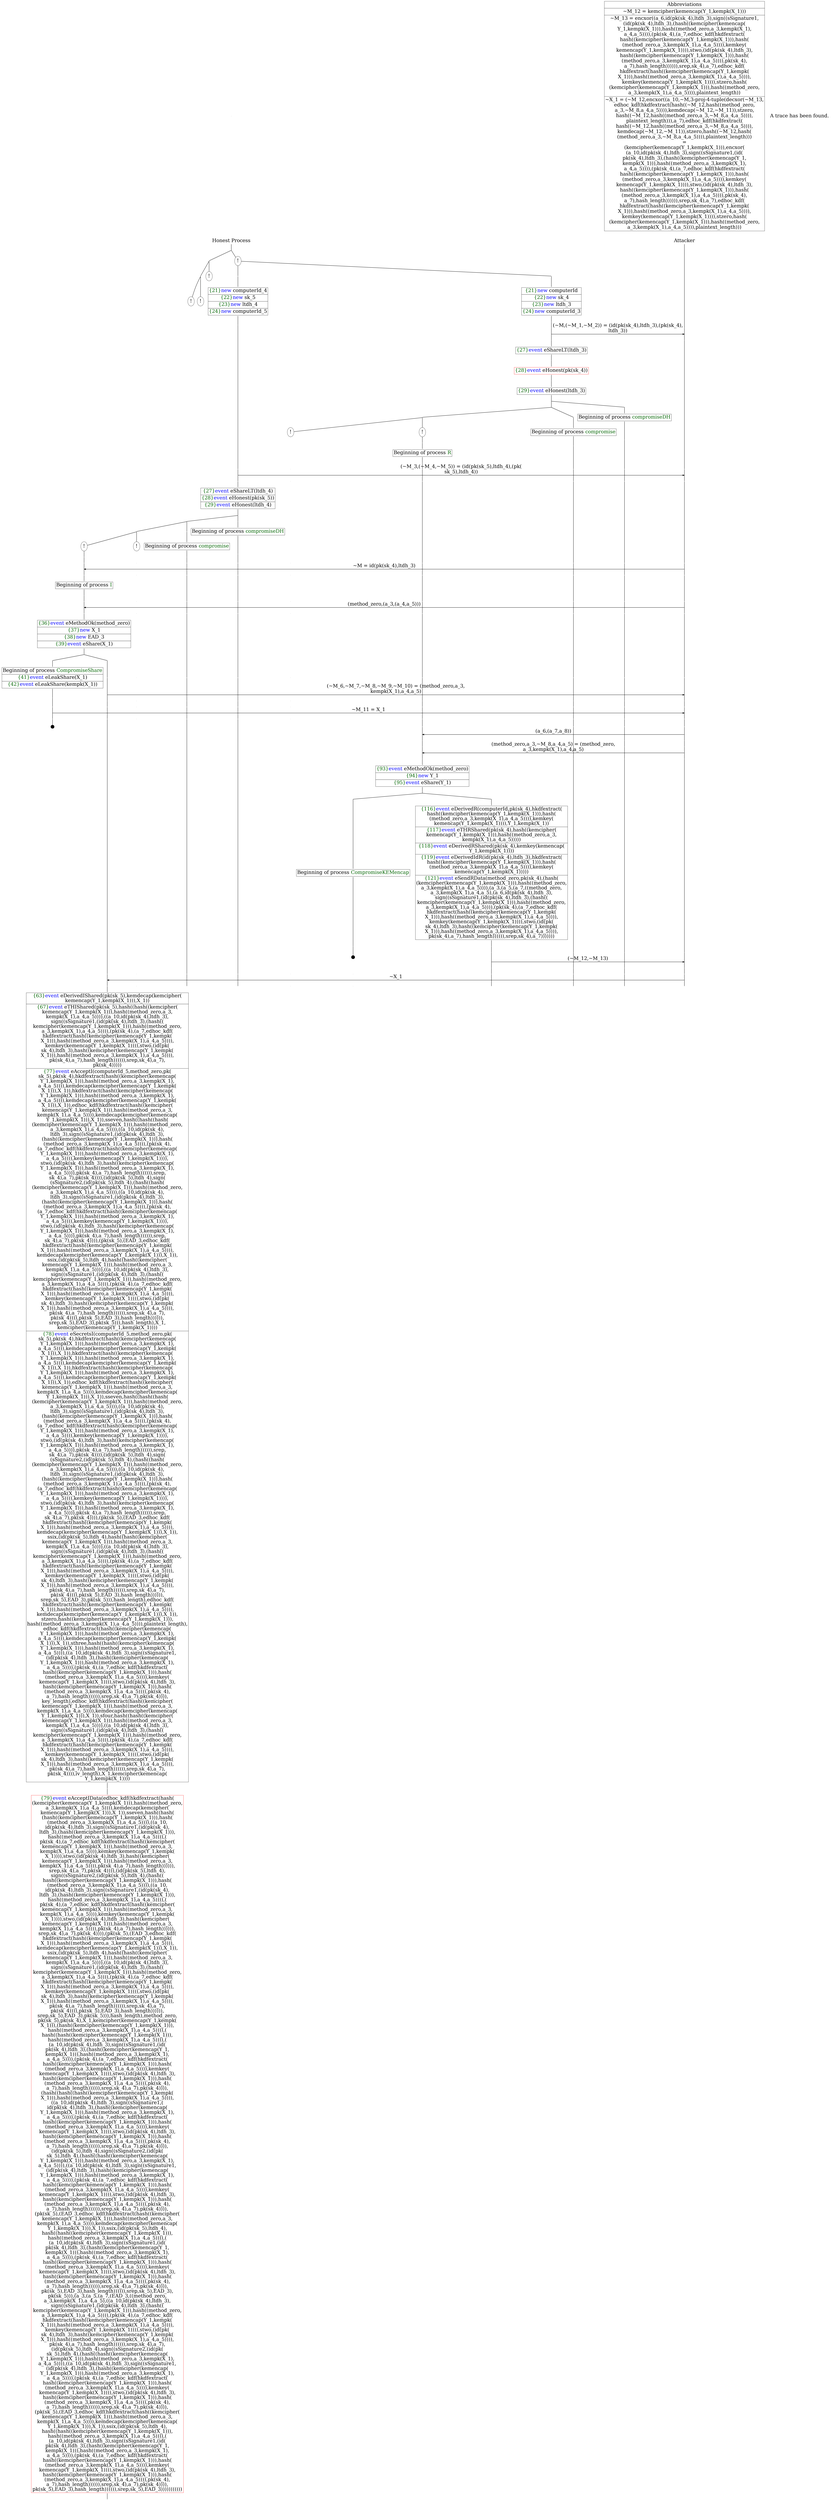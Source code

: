 digraph {
graph [ordering = out]
edge [arrowhead = none, penwidth = 1.6, fontsize = 30]
node [shape = point, width = 0, height = 0, fontsize = 30]
Trace<br/>
[label = <A trace has been found.<br/>
>, shape = plaintext]
P0__0 [label = "Honest Process", shape = plaintext]
P__0 [label = "Attacker", shape = plaintext]
Trace -> P0__0 [label = "", style = invisible, weight = 100]{rank = same; P0__0 P__0}
P0__0 -> P0__1 [label = <>, weight = 100]
/*RPar */
P0__1 -> P0_1__1 [label = <>]
P0__1 -> P0_0__1 [label = <>]
P0__1 [label = "", fixedsize = false, width = 0, height = 0, shape = none]
{rank = same; P0_0__1 P0_1__1}
P0_0__1 [label = "!", shape = ellipse]
{rank = same; P0_0_1__1 P0_0_0__1}
P0_0_1__1 [label = "", fixedsize = false, width = 0, height = 0, shape = none]
P0_0__1 -> P0_0_1__1 [label = <>]
P0_0_0__1 [label = "", fixedsize = false, width = 0, height = 0, shape = none]
P0_0__1 -> P0_0_0__1 [label = <>]
P0_0_0__1 -> P0_0_0__2 [label = <>, weight = 100]
P0_0_0__2 [shape = plaintext, label = <<TABLE BORDER="0" CELLBORDER="1" CELLSPACING="0" CELLPADDING="4"> <TR><TD><FONT COLOR="darkgreen">{21}</FONT><FONT COLOR="blue">new </FONT>computerId</TD></TR><TR><TD><FONT COLOR="darkgreen">{22}</FONT><FONT COLOR="blue">new </FONT>sk_4</TD></TR><TR><TD><FONT COLOR="darkgreen">{23}</FONT><FONT COLOR="blue">new </FONT>ltdh_3</TD></TR><TR><TD><FONT COLOR="darkgreen">{24}</FONT><FONT COLOR="blue">new </FONT>computerId_3</TD></TR></TABLE>>]
P0_0_0__2 -> P0_0_0__3 [label = <>, weight = 100]
P0_0_0__3 -> P0_0_0__4 [label = <>, weight = 100]
P__0 -> P__1 [label = <>, weight = 100]
{rank = same; P__1 P0_0_0__4}
P0_0_0__4 -> P0_0_0__5 [label = <>, weight = 100]
P__1 -> P__2 [label = <>, weight = 100]
{rank = same; P__2 P0_0_0__5}
P0_0_0__5 -> P__2 [label = <(~M,(~M_1,~M_2)) = (id(pk(sk_4),ltdh_3),(pk(sk_4),<br/>
ltdh_3))>, arrowhead = normal]
P0_0_0__5 -> P0_0_0__6 [label = <>, weight = 100]
P__2 -> P__3 [label = <>, weight = 100]
{rank = same; P__3 P0_0_0__6}
P0_0_0__6 -> P0_0_0__7 [label = <>, weight = 100]
P0_0_0__7 [shape = plaintext, label = <<TABLE BORDER="0" CELLBORDER="1" CELLSPACING="0" CELLPADDING="4"> <TR><TD><FONT COLOR="darkgreen">{27}</FONT><FONT COLOR="blue">event</FONT> eShareLT(ltdh_3)</TD></TR></TABLE>>]
P0_0_0__7 -> P0_0_0__8 [label = <>, weight = 100]
P0_0_0__8 -> P0_0_0__9 [label = <>, weight = 100]
P0_0_0__9 [color = red, shape = plaintext, label = <<TABLE BORDER="0" CELLBORDER="1" CELLSPACING="0" CELLPADDING="4"> <TR><TD><FONT COLOR="darkgreen">{28}</FONT><FONT COLOR="blue">event</FONT> eHonest(pk(sk_4))</TD></TR></TABLE>>]
P0_0_0__9 -> P0_0_0__10 [label = <>, weight = 100]
P0_0_0__10 -> P0_0_0__11 [label = <>, weight = 100]
P0_0_0__11 [shape = plaintext, label = <<TABLE BORDER="0" CELLBORDER="1" CELLSPACING="0" CELLPADDING="4"> <TR><TD><FONT COLOR="darkgreen">{29}</FONT><FONT COLOR="blue">event</FONT> eHonest(ltdh_3)</TD></TR></TABLE>>]
P0_0_0__11 -> P0_0_0__12 [label = <>, weight = 100]
/*RPar */
P0_0_0__12 -> P0_0_0_1__12 [label = <>]
P0_0_0__12 -> P0_0_0_0__12 [label = <>]
P0_0_0__12 [label = "", fixedsize = false, width = 0, height = 0, shape = none]
{rank = same; P0_0_0_0__12 P0_0_0_1__12}
P0_0_0_0__12 -> P0_0_0_0__13 [label = <>, weight = 100]
P0_0_0_0__13 [shape = plaintext, label = <<TABLE BORDER="0" CELLBORDER="1" CELLSPACING="0" CELLPADDING="4"> <TR><TD>Beginning of process <FONT COLOR="darkgreen">compromiseDH</FONT></TD></TR></TABLE>>]
P0_0_0_0__13 -> P0_0_0_0__14 [label = <>, weight = 100]
/*RPar */
P0_0_0_1__12 -> P0_0_0_1_1__12 [label = <>]
P0_0_0_1__12 -> P0_0_0_1_0__12 [label = <>]
P0_0_0_1__12 [label = "", fixedsize = false, width = 0, height = 0, shape = none]
{rank = same; P0_0_0_1_0__12 P0_0_0_1_1__12}
P0_0_0_1_0__12 -> P0_0_0_1_0__13 [label = <>, weight = 100]
P0_0_0_1_0__13 [shape = plaintext, label = <<TABLE BORDER="0" CELLBORDER="1" CELLSPACING="0" CELLPADDING="4"> <TR><TD>Beginning of process <FONT COLOR="darkgreen">compromise</FONT></TD></TR></TABLE>>]
P0_0_0_1_0__13 -> P0_0_0_1_0__14 [label = <>, weight = 100]
/*RPar */
P0_0_0_1_1__12 -> P0_0_0_1_1_1__12 [label = <>]
P0_0_0_1_1__12 -> P0_0_0_1_1_0__12 [label = <>]
P0_0_0_1_1__12 [label = "", fixedsize = false, width = 0, height = 0, shape = none]
{rank = same; P0_0_0_1_1_0__12 P0_0_0_1_1_1__12}
P0_0_0_1_1_0__12 [label = "!", shape = ellipse]
P0_0_0_1_1_0_0__12 [label = "", fixedsize = false, width = 0, height = 0, shape = none]
P0_0_0_1_1_0__12 -> P0_0_0_1_1_0_0__12 [label = <>, weight = 100]
P0_0_0_1_1_0_0__12 -> P0_0_0_1_1_0_0__13 [label = <>, weight = 100]
P0_0_0_1_1_0_0__13 [shape = plaintext, label = <<TABLE BORDER="0" CELLBORDER="1" CELLSPACING="0" CELLPADDING="4"> <TR><TD>Beginning of process <FONT COLOR="darkgreen">R</FONT></TD></TR></TABLE>>]
P0_0_0_1_1_0_0__13 -> P0_0_0_1_1_0_0__14 [label = <>, weight = 100]
P0_0_0_1_1_1__12 [label = "!", shape = ellipse]
P0_0_1__1 -> P0_0_1__2 [label = <>, weight = 100]
P0_0_1__2 [shape = plaintext, label = <<TABLE BORDER="0" CELLBORDER="1" CELLSPACING="0" CELLPADDING="4"> <TR><TD><FONT COLOR="darkgreen">{21}</FONT><FONT COLOR="blue">new </FONT>computerId_4</TD></TR><TR><TD><FONT COLOR="darkgreen">{22}</FONT><FONT COLOR="blue">new </FONT>sk_5</TD></TR><TR><TD><FONT COLOR="darkgreen">{23}</FONT><FONT COLOR="blue">new </FONT>ltdh_4</TD></TR><TR><TD><FONT COLOR="darkgreen">{24}</FONT><FONT COLOR="blue">new </FONT>computerId_5</TD></TR></TABLE>>]
P0_0_1__2 -> P0_0_1__3 [label = <>, weight = 100]
P0_0_1__3 -> P0_0_1__4 [label = <>, weight = 100]
P0_0_0_1_1_1__13 [label = "", style = invisible]
P0_0_0_1_1_1__12 -> P0_0_0_1_1_1__13 [label = <>, weight = 100, style = invisible]
P0_0_0_1_1_0_0__14 -> P0_0_0_1_1_0_0__15 [label = <>, weight = 100]
P0_0_0_1_0__14 -> P0_0_0_1_0__15 [label = <>, weight = 100]
P0_0_0_0__14 -> P0_0_0_0__15 [label = <>, weight = 100]
P__3 -> P__4 [label = <>, weight = 100]
{rank = same; P__4 P0_0_0_0__15 P0_0_0_1_0__15 P0_0_0_1_1_0_0__15 P0_0_0_1_1_1__13 P0_0_1__4}
P0_0_1__4 -> P0_0_1__5 [label = <>, weight = 100]
P__4 -> P__5 [label = <>, weight = 100]
{rank = same; P__5 P0_0_1__5}
P0_0_1__5 -> P__5 [label = <(~M_3,(~M_4,~M_5)) = (id(pk(sk_5),ltdh_4),(pk(<br/>
sk_5),ltdh_4))>, arrowhead = normal]
P0_0_1__5 -> P0_0_1__6 [label = <>, weight = 100]
P0_0_0_1_1_1__14 [label = "", style = invisible]
P0_0_0_1_1_1__13 -> P0_0_0_1_1_1__14 [label = <>, weight = 100, style = invisible]
P0_0_0_1_1_0_0__15 -> P0_0_0_1_1_0_0__16 [label = <>, weight = 100]
P0_0_0_1_0__15 -> P0_0_0_1_0__16 [label = <>, weight = 100]
P0_0_0_0__15 -> P0_0_0_0__16 [label = <>, weight = 100]
P__5 -> P__6 [label = <>, weight = 100]
{rank = same; P__6 P0_0_0_0__16 P0_0_0_1_0__16 P0_0_0_1_1_0_0__16 P0_0_0_1_1_1__14 P0_0_1__6}
P0_0_1__6 -> P0_0_1__7 [label = <>, weight = 100]
P0_0_1__7 [shape = plaintext, label = <<TABLE BORDER="0" CELLBORDER="1" CELLSPACING="0" CELLPADDING="4"> <TR><TD><FONT COLOR="darkgreen">{27}</FONT><FONT COLOR="blue">event</FONT> eShareLT(ltdh_4)</TD></TR><TR><TD><FONT COLOR="darkgreen">{28}</FONT><FONT COLOR="blue">event</FONT> eHonest(pk(sk_5))</TD></TR><TR><TD><FONT COLOR="darkgreen">{29}</FONT><FONT COLOR="blue">event</FONT> eHonest(ltdh_4)</TD></TR></TABLE>>]
P0_0_1__7 -> P0_0_1__8 [label = <>, weight = 100]
/*RPar */
P0_0_1__8 -> P0_0_1_1__8 [label = <>]
P0_0_1__8 -> P0_0_1_0__8 [label = <>]
P0_0_1__8 [label = "", fixedsize = false, width = 0, height = 0, shape = none]
{rank = same; P0_0_1_0__8 P0_0_1_1__8}
P0_0_1_0__8 -> P0_0_1_0__9 [label = <>, weight = 100]
P0_0_1_0__9 [shape = plaintext, label = <<TABLE BORDER="0" CELLBORDER="1" CELLSPACING="0" CELLPADDING="4"> <TR><TD>Beginning of process <FONT COLOR="darkgreen">compromiseDH</FONT></TD></TR></TABLE>>]
P0_0_1_0__9 -> P0_0_1_0__10 [label = <>, weight = 100]
/*RPar */
P0_0_1_1__8 -> P0_0_1_1_1__8 [label = <>]
P0_0_1_1__8 -> P0_0_1_1_0__8 [label = <>]
P0_0_1_1__8 [label = "", fixedsize = false, width = 0, height = 0, shape = none]
{rank = same; P0_0_1_1_0__8 P0_0_1_1_1__8}
P0_0_1_1_0__8 -> P0_0_1_1_0__9 [label = <>, weight = 100]
P0_0_1_1_0__9 [shape = plaintext, label = <<TABLE BORDER="0" CELLBORDER="1" CELLSPACING="0" CELLPADDING="4"> <TR><TD>Beginning of process <FONT COLOR="darkgreen">compromise</FONT></TD></TR></TABLE>>]
P0_0_1_1_0__9 -> P0_0_1_1_0__10 [label = <>, weight = 100]
/*RPar */
P0_0_1_1_1__8 -> P0_0_1_1_1_1__8 [label = <>]
P0_0_1_1_1__8 -> P0_0_1_1_1_0__8 [label = <>]
P0_0_1_1_1__8 [label = "", fixedsize = false, width = 0, height = 0, shape = none]
{rank = same; P0_0_1_1_1_0__8 P0_0_1_1_1_1__8}
P0_0_1_1_1_0__8 [label = "!", shape = ellipse]
P0_0_1_1_1_1__8 [label = "!", shape = ellipse]
P0_0_1_1_1_1_0__8 [label = "", fixedsize = false, width = 0, height = 0, shape = none]
P0_0_1_1_1_1__8 -> P0_0_1_1_1_1_0__8 [label = <>, weight = 100]
/*RPar */
P0_1__1 -> P0_1_1__1 [label = <>]
P0_1__1 -> P0_1_0__1 [label = <>]
P0_1__1 [label = "", fixedsize = false, width = 0, height = 0, shape = none]
{rank = same; P0_1_0__1 P0_1_1__1}
P0_1_0__1 [label = "!", shape = ellipse]
/*RPar */
P0_1_1__1 -> P0_1_1_1__1 [label = <>]
P0_1_1__1 -> P0_1_1_0__1 [label = <>]
P0_1_1__1 [label = "", fixedsize = false, width = 0, height = 0, shape = none]
{rank = same; P0_1_1_0__1 P0_1_1_1__1}
P0_1_1_0__1 [label = "!", shape = ellipse]
P0_1_1_1__1 [label = "!", shape = ellipse]
P0_0_1_1_1_1_0__8 -> P0_0_1_1_1_1_0__9 [label = <>, weight = 100]
P0_0_1_1_1_0__9 [label = "", style = invisible]
P0_0_1_1_1_0__8 -> P0_0_1_1_1_0__9 [label = <>, weight = 100, style = invisible]
P0_0_1_1_0__10 -> P0_0_1_1_0__11 [label = <>, weight = 100]
P0_0_1_0__10 -> P0_0_1_0__11 [label = <>, weight = 100]
P0_0_0_1_1_1__15 [label = "", style = invisible]
P0_0_0_1_1_1__14 -> P0_0_0_1_1_1__15 [label = <>, weight = 100, style = invisible]
P0_0_0_1_1_0_0__16 -> P0_0_0_1_1_0_0__17 [label = <>, weight = 100]
P0_0_0_1_0__16 -> P0_0_0_1_0__17 [label = <>, weight = 100]
P0_0_0_0__16 -> P0_0_0_0__17 [label = <>, weight = 100]
P__6 -> P__7 [label = <>, weight = 100]
{rank = same; P__7 P0_0_0_0__17 P0_0_0_1_0__17 P0_0_0_1_1_0_0__17 P0_0_0_1_1_1__15 P0_0_1_0__11 P0_0_1_1_0__11 P0_0_1_1_1_0__9 P0_0_1_1_1_1_0__9}
P0_0_1_1_1_1_0__9 -> P0_0_1_1_1_1_0__10 [label = <>, weight = 100]
P__7 -> P__8 [label = <>, weight = 100]
{rank = same; P__8 P0_0_1_1_1_1_0__10}
P0_0_1_1_1_1_0__10 -> P__8 [label = <~M = id(pk(sk_4),ltdh_3)>, dir = back, arrowhead = normal]
P0_0_1_1_1_1_0__10 -> P0_0_1_1_1_1_0__11 [label = <>, weight = 100]
P0_0_1_1_1_0__10 [label = "", style = invisible]
P0_0_1_1_1_0__9 -> P0_0_1_1_1_0__10 [label = <>, weight = 100, style = invisible]
P0_0_1_1_0__11 -> P0_0_1_1_0__12 [label = <>, weight = 100]
P0_0_1_0__11 -> P0_0_1_0__12 [label = <>, weight = 100]
P0_0_0_1_1_1__16 [label = "", style = invisible]
P0_0_0_1_1_1__15 -> P0_0_0_1_1_1__16 [label = <>, weight = 100, style = invisible]
P0_0_0_1_1_0_0__17 -> P0_0_0_1_1_0_0__18 [label = <>, weight = 100]
P0_0_0_1_0__17 -> P0_0_0_1_0__18 [label = <>, weight = 100]
P0_0_0_0__17 -> P0_0_0_0__18 [label = <>, weight = 100]
P__8 -> P__9 [label = <>, weight = 100]
{rank = same; P__9 P0_0_0_0__18 P0_0_0_1_0__18 P0_0_0_1_1_0_0__18 P0_0_0_1_1_1__16 P0_0_1_0__12 P0_0_1_1_0__12 P0_0_1_1_1_0__10 P0_0_1_1_1_1_0__11}
P0_0_1_1_1_1_0__11 -> P0_0_1_1_1_1_0__12 [label = <>, weight = 100]
P0_0_1_1_1_1_0__12 [shape = plaintext, label = <<TABLE BORDER="0" CELLBORDER="1" CELLSPACING="0" CELLPADDING="4"> <TR><TD>Beginning of process <FONT COLOR="darkgreen">I</FONT></TD></TR></TABLE>>]
P0_0_1_1_1_1_0__12 -> P0_0_1_1_1_1_0__13 [label = <>, weight = 100]
P0_0_1_1_1_1_0__13 -> P0_0_1_1_1_1_0__14 [label = <>, weight = 100]
P0_0_1_1_1_0__11 [label = "", style = invisible]
P0_0_1_1_1_0__10 -> P0_0_1_1_1_0__11 [label = <>, weight = 100, style = invisible]
P0_0_1_1_0__12 -> P0_0_1_1_0__13 [label = <>, weight = 100]
P0_0_1_0__12 -> P0_0_1_0__13 [label = <>, weight = 100]
P0_0_0_1_1_1__17 [label = "", style = invisible]
P0_0_0_1_1_1__16 -> P0_0_0_1_1_1__17 [label = <>, weight = 100, style = invisible]
P0_0_0_1_1_0_0__18 -> P0_0_0_1_1_0_0__19 [label = <>, weight = 100]
P0_0_0_1_0__18 -> P0_0_0_1_0__19 [label = <>, weight = 100]
P0_0_0_0__18 -> P0_0_0_0__19 [label = <>, weight = 100]
P__9 -> P__10 [label = <>, weight = 100]
{rank = same; P__10 P0_0_0_0__19 P0_0_0_1_0__19 P0_0_0_1_1_0_0__19 P0_0_0_1_1_1__17 P0_0_1_0__13 P0_0_1_1_0__13 P0_0_1_1_1_0__11 P0_0_1_1_1_1_0__14}
P0_0_1_1_1_1_0__14 -> P0_0_1_1_1_1_0__15 [label = <>, weight = 100]
P__10 -> P__11 [label = <>, weight = 100]
{rank = same; P__11 P0_0_1_1_1_1_0__15}
P0_0_1_1_1_1_0__15 -> P__11 [label = <(method_zero,(a_3,(a_4,a_5)))>, dir = back, arrowhead = normal]
P0_0_1_1_1_1_0__15 -> P0_0_1_1_1_1_0__16 [label = <>, weight = 100]
P0_0_1_1_1_0__12 [label = "", style = invisible]
P0_0_1_1_1_0__11 -> P0_0_1_1_1_0__12 [label = <>, weight = 100, style = invisible]
P0_0_1_1_0__13 -> P0_0_1_1_0__14 [label = <>, weight = 100]
P0_0_1_0__13 -> P0_0_1_0__14 [label = <>, weight = 100]
P0_0_0_1_1_1__18 [label = "", style = invisible]
P0_0_0_1_1_1__17 -> P0_0_0_1_1_1__18 [label = <>, weight = 100, style = invisible]
P0_0_0_1_1_0_0__19 -> P0_0_0_1_1_0_0__20 [label = <>, weight = 100]
P0_0_0_1_0__19 -> P0_0_0_1_0__20 [label = <>, weight = 100]
P0_0_0_0__19 -> P0_0_0_0__20 [label = <>, weight = 100]
P__11 -> P__12 [label = <>, weight = 100]
{rank = same; P__12 P0_0_0_0__20 P0_0_0_1_0__20 P0_0_0_1_1_0_0__20 P0_0_0_1_1_1__18 P0_0_1_0__14 P0_0_1_1_0__14 P0_0_1_1_1_0__12 P0_0_1_1_1_1_0__16}
P0_0_1_1_1_1_0__16 -> P0_0_1_1_1_1_0__17 [label = <>, weight = 100]
P0_0_1_1_1_1_0__17 [shape = plaintext, label = <<TABLE BORDER="0" CELLBORDER="1" CELLSPACING="0" CELLPADDING="4"> <TR><TD><FONT COLOR="darkgreen">{36}</FONT><FONT COLOR="blue">event</FONT> eMethodOk(method_zero)</TD></TR><TR><TD><FONT COLOR="darkgreen">{37}</FONT><FONT COLOR="blue">new </FONT>X_1</TD></TR><TR><TD><FONT COLOR="darkgreen">{38}</FONT><FONT COLOR="blue">new </FONT>EAD_3</TD></TR><TR><TD><FONT COLOR="darkgreen">{39}</FONT><FONT COLOR="blue">event</FONT> eShare(X_1)</TD></TR></TABLE>>]
P0_0_1_1_1_1_0__17 -> P0_0_1_1_1_1_0__18 [label = <>, weight = 100]
/*RPar */
P0_0_1_1_1_1_0__18 -> P0_0_1_1_1_1_0_1__18 [label = <>]
P0_0_1_1_1_1_0__18 -> P0_0_1_1_1_1_0_0__18 [label = <>]
P0_0_1_1_1_1_0__18 [label = "", fixedsize = false, width = 0, height = 0, shape = none]
{rank = same; P0_0_1_1_1_1_0_0__18 P0_0_1_1_1_1_0_1__18}
P0_0_1_1_1_1_0_0__18 -> P0_0_1_1_1_1_0_0__19 [label = <>, weight = 100]
P0_0_1_1_1_0__13 [label = "", style = invisible]
P0_0_1_1_1_0__12 -> P0_0_1_1_1_0__13 [label = <>, weight = 100, style = invisible]
P0_0_1_1_0__14 -> P0_0_1_1_0__15 [label = <>, weight = 100]
P0_0_1_0__14 -> P0_0_1_0__15 [label = <>, weight = 100]
P0_0_0_1_1_1__19 [label = "", style = invisible]
P0_0_0_1_1_1__18 -> P0_0_0_1_1_1__19 [label = <>, weight = 100, style = invisible]
P0_0_0_1_1_0_0__20 -> P0_0_0_1_1_0_0__21 [label = <>, weight = 100]
P0_0_0_1_0__20 -> P0_0_0_1_0__21 [label = <>, weight = 100]
P0_0_0_0__20 -> P0_0_0_0__21 [label = <>, weight = 100]
P__12 -> P__13 [label = <>, weight = 100]
{rank = same; P__13 P0_0_0_0__21 P0_0_0_1_0__21 P0_0_0_1_1_0_0__21 P0_0_0_1_1_1__19 P0_0_1_0__15 P0_0_1_1_0__15 P0_0_1_1_1_0__13 P0_0_1_1_1_1_0_0__19}
P0_0_1_1_1_1_0_0__19 -> P0_0_1_1_1_1_0_0__20 [label = <>, weight = 100]
P__13 -> P__14 [label = <>, weight = 100]
{rank = same; P__14 P0_0_1_1_1_1_0_0__20}
P0_0_1_1_1_1_0_0__20 -> P__14 [label = <(~M_6,~M_7,~M_8,~M_9,~M_10) = (method_zero,a_3,<br/>
kempk(X_1),a_4,a_5)>, arrowhead = normal]
P0_0_1_1_1_1_0_0__20 -> P0_0_1_1_1_1_0_0__21 [label = <>, weight = 100]
P0_0_1_1_1_0__14 [label = "", style = invisible]
P0_0_1_1_1_0__13 -> P0_0_1_1_1_0__14 [label = <>, weight = 100, style = invisible]
P0_0_1_1_0__15 -> P0_0_1_1_0__16 [label = <>, weight = 100]
P0_0_1_0__15 -> P0_0_1_0__16 [label = <>, weight = 100]
P0_0_0_1_1_1__20 [label = "", style = invisible]
P0_0_0_1_1_1__19 -> P0_0_0_1_1_1__20 [label = <>, weight = 100, style = invisible]
P0_0_0_1_1_0_0__21 -> P0_0_0_1_1_0_0__22 [label = <>, weight = 100]
P0_0_0_1_0__21 -> P0_0_0_1_0__22 [label = <>, weight = 100]
P0_0_0_0__21 -> P0_0_0_0__22 [label = <>, weight = 100]
P__14 -> P__15 [label = <>, weight = 100]
{rank = same; P__15 P0_0_0_0__22 P0_0_0_1_0__22 P0_0_0_1_1_0_0__22 P0_0_0_1_1_1__20 P0_0_1_0__16 P0_0_1_1_0__16 P0_0_1_1_1_0__14 P0_0_1_1_1_1_0_0__21}
P0_0_1_1_1_1_0_1__18 -> P0_0_1_1_1_1_0_1__19 [label = <>, weight = 100]
P0_0_1_1_1_1_0_1__19 [shape = plaintext, label = <<TABLE BORDER="0" CELLBORDER="1" CELLSPACING="0" CELLPADDING="4"> <TR><TD>Beginning of process <FONT COLOR="darkgreen">CompromiseShare</FONT></TD></TR><TR><TD><FONT COLOR="darkgreen">{41}</FONT><FONT COLOR="blue">event</FONT> eLeakShare(X_1)</TD></TR><TR><TD><FONT COLOR="darkgreen">{42}</FONT><FONT COLOR="blue">event</FONT> eLeakShare(kempk(X_1))</TD></TR></TABLE>>]
P0_0_1_1_1_1_0_1__19 -> P0_0_1_1_1_1_0_1__20 [label = <>, weight = 100]
P0_0_1_1_1_1_0_1__20 -> P0_0_1_1_1_1_0_1__21 [label = <>, weight = 100]
P0_0_1_1_1_1_0_0__21 -> P0_0_1_1_1_1_0_0__22 [label = <>, weight = 100]
P0_0_1_1_1_0__15 [label = "", style = invisible]
P0_0_1_1_1_0__14 -> P0_0_1_1_1_0__15 [label = <>, weight = 100, style = invisible]
P0_0_1_1_0__16 -> P0_0_1_1_0__17 [label = <>, weight = 100]
P0_0_1_0__16 -> P0_0_1_0__17 [label = <>, weight = 100]
P0_0_0_1_1_1__21 [label = "", style = invisible]
P0_0_0_1_1_1__20 -> P0_0_0_1_1_1__21 [label = <>, weight = 100, style = invisible]
P0_0_0_1_1_0_0__22 -> P0_0_0_1_1_0_0__23 [label = <>, weight = 100]
P0_0_0_1_0__22 -> P0_0_0_1_0__23 [label = <>, weight = 100]
P0_0_0_0__22 -> P0_0_0_0__23 [label = <>, weight = 100]
P__15 -> P__16 [label = <>, weight = 100]
{rank = same; P__16 P0_0_0_0__23 P0_0_0_1_0__23 P0_0_0_1_1_0_0__23 P0_0_0_1_1_1__21 P0_0_1_0__17 P0_0_1_1_0__17 P0_0_1_1_1_0__15 P0_0_1_1_1_1_0_0__22 P0_0_1_1_1_1_0_1__21}
P0_0_1_1_1_1_0_1__21 -> P0_0_1_1_1_1_0_1__22 [label = <>, weight = 100]
P__16 -> P__17 [label = <>, weight = 100]
{rank = same; P__17 P0_0_1_1_1_1_0_1__22}
P0_0_1_1_1_1_0_1__22 -> P__17 [label = <~M_11 = X_1>, arrowhead = normal]
P0_0_1_1_1_1_0_1__22 -> P0_0_1_1_1_1_0_1__23 [label = <>, weight = 100]
P0_0_1_1_1_1_0_0__22 -> P0_0_1_1_1_1_0_0__23 [label = <>, weight = 100]
P0_0_1_1_1_0__16 [label = "", style = invisible]
P0_0_1_1_1_0__15 -> P0_0_1_1_1_0__16 [label = <>, weight = 100, style = invisible]
P0_0_1_1_0__17 -> P0_0_1_1_0__18 [label = <>, weight = 100]
P0_0_1_0__17 -> P0_0_1_0__18 [label = <>, weight = 100]
P0_0_0_1_1_1__22 [label = "", style = invisible]
P0_0_0_1_1_1__21 -> P0_0_0_1_1_1__22 [label = <>, weight = 100, style = invisible]
P0_0_0_1_1_0_0__23 -> P0_0_0_1_1_0_0__24 [label = <>, weight = 100]
P0_0_0_1_0__23 -> P0_0_0_1_0__24 [label = <>, weight = 100]
P0_0_0_0__23 -> P0_0_0_0__24 [label = <>, weight = 100]
P__17 -> P__18 [label = <>, weight = 100]
{rank = same; P__18 P0_0_0_0__24 P0_0_0_1_0__24 P0_0_0_1_1_0_0__24 P0_0_0_1_1_1__22 P0_0_1_0__18 P0_0_1_1_0__18 P0_0_1_1_1_0__16 P0_0_1_1_1_1_0_0__23 P0_0_1_1_1_1_0_1__23}
P0_0_1_1_1_1_0_1__24 [label = "", width = 0.3, height = 0.3]
P0_0_1_1_1_1_0_1__23 -> P0_0_1_1_1_1_0_1__24 [label = <>, weight = 100]
P0_0_0_1_1_0_0__24 -> P0_0_0_1_1_0_0__25 [label = <>, weight = 100]
P0_0_0_1_0__24 -> P0_0_0_1_0__25 [label = <>, weight = 100]
P0_0_0_0__24 -> P0_0_0_0__25 [label = <>, weight = 100]
P__18 -> P__19 [label = <>, weight = 100]
{rank = same; P__19 P0_0_0_0__25 P0_0_0_1_0__25 P0_0_0_1_1_0_0__25}
P0_0_0_1_1_0_0__25 -> P0_0_0_1_1_0_0__26 [label = <>, weight = 100]
P__19 -> P__20 [label = <>, weight = 100]
{rank = same; P__20 P0_0_0_1_1_0_0__26}
P0_0_0_1_1_0_0__26 -> P__20 [label = <(a_6,(a_7,a_8))>, dir = back, arrowhead = normal]
P0_0_0_1_1_0_0__26 -> P0_0_0_1_1_0_0__27 [label = <>, weight = 100]
P0_0_0_1_0__25 -> P0_0_0_1_0__26 [label = <>, weight = 100]
P0_0_0_0__25 -> P0_0_0_0__26 [label = <>, weight = 100]
P__20 -> P__21 [label = <>, weight = 100]
{rank = same; P__21 P0_0_0_0__26 P0_0_0_1_0__26 P0_0_0_1_1_0_0__27}
P0_0_0_1_1_0_0__27 -> P0_0_0_1_1_0_0__28 [label = <>, weight = 100]
P0_0_0_1_0__26 -> P0_0_0_1_0__27 [label = <>, weight = 100]
P0_0_0_0__26 -> P0_0_0_0__27 [label = <>, weight = 100]
P__21 -> P__22 [label = <>, weight = 100]
{rank = same; P__22 P0_0_0_0__27 P0_0_0_1_0__27 P0_0_0_1_1_0_0__28}
P0_0_0_1_1_0_0__28 -> P0_0_0_1_1_0_0__29 [label = <>, weight = 100]
P__22 -> P__23 [label = <>, weight = 100]
{rank = same; P__23 P0_0_0_1_1_0_0__29}
P0_0_0_1_1_0_0__29 -> P__23 [label = <(method_zero,a_3,~M_8,a_4,a_5) = (method_zero,<br/>
a_3,kempk(X_1),a_4,a_5)>, dir = back, arrowhead = normal]
P0_0_0_1_1_0_0__29 -> P0_0_0_1_1_0_0__30 [label = <>, weight = 100]
P0_0_0_1_0__27 -> P0_0_0_1_0__28 [label = <>, weight = 100]
P0_0_0_0__27 -> P0_0_0_0__28 [label = <>, weight = 100]
P__23 -> P__24 [label = <>, weight = 100]
{rank = same; P__24 P0_0_0_0__28 P0_0_0_1_0__28 P0_0_0_1_1_0_0__30}
P0_0_0_1_1_0_0__30 -> P0_0_0_1_1_0_0__31 [label = <>, weight = 100]
P0_0_0_1_1_0_0__31 [shape = plaintext, label = <<TABLE BORDER="0" CELLBORDER="1" CELLSPACING="0" CELLPADDING="4"> <TR><TD><FONT COLOR="darkgreen">{93}</FONT><FONT COLOR="blue">event</FONT> eMethodOk(method_zero)</TD></TR><TR><TD><FONT COLOR="darkgreen">{94}</FONT><FONT COLOR="blue">new </FONT>Y_1</TD></TR><TR><TD><FONT COLOR="darkgreen">{95}</FONT><FONT COLOR="blue">event</FONT> eShare(Y_1)</TD></TR></TABLE>>]
P0_0_0_1_1_0_0__31 -> P0_0_0_1_1_0_0__32 [label = <>, weight = 100]
/*RPar */
P0_0_0_1_1_0_0__32 -> P0_0_0_1_1_0_0_1__32 [label = <>]
P0_0_0_1_1_0_0__32 -> P0_0_0_1_1_0_0_0__32 [label = <>]
P0_0_0_1_1_0_0__32 [label = "", fixedsize = false, width = 0, height = 0, shape = none]
{rank = same; P0_0_0_1_1_0_0_0__32 P0_0_0_1_1_0_0_1__32}
P0_0_0_1_1_0_0_0__32 -> P0_0_0_1_1_0_0_0__33 [label = <>, weight = 100]
P0_0_0_1_1_0_0_0__33 [shape = plaintext, label = <<TABLE BORDER="0" CELLBORDER="1" CELLSPACING="0" CELLPADDING="4"> <TR><TD><FONT COLOR="darkgreen">{116}</FONT><FONT COLOR="blue">event</FONT> eDerivedR(computerId,pk(sk_4),hkdfextract(<br/>
hash((kemcipher(kemencap(Y_1,kempk(X_1))),hash(<br/>
(method_zero,a_3,kempk(X_1),a_4,a_5)))),kemkey(<br/>
kemencap(Y_1,kempk(X_1)))),Y_1,kempk(X_1))</TD></TR><TR><TD><FONT COLOR="darkgreen">{117}</FONT><FONT COLOR="blue">event</FONT> eTHRShared(pk(sk_4),hash((kemcipher(<br/>
kemencap(Y_1,kempk(X_1))),hash((method_zero,a_3,<br/>
kempk(X_1),a_4,a_5)))))</TD></TR><TR><TD><FONT COLOR="darkgreen">{118}</FONT><FONT COLOR="blue">event</FONT> eDerivedRShared(pk(sk_4),kemkey(kemencap(<br/>
Y_1,kempk(X_1))))</TD></TR><TR><TD><FONT COLOR="darkgreen">{119}</FONT><FONT COLOR="blue">event</FONT> eDerivedIdR(id(pk(sk_4),ltdh_3),hkdfextract(<br/>
hash((kemcipher(kemencap(Y_1,kempk(X_1))),hash(<br/>
(method_zero,a_3,kempk(X_1),a_4,a_5)))),kemkey(<br/>
kemencap(Y_1,kempk(X_1)))))</TD></TR><TR><TD><FONT COLOR="darkgreen">{121}</FONT><FONT COLOR="blue">event</FONT> eSendRData(method_zero,pk(sk_4),(hash(<br/>
(kemcipher(kemencap(Y_1,kempk(X_1))),hash((method_zero,<br/>
a_3,kempk(X_1),a_4,a_5)))),(a_3,(a_5,(a_7,((method_zero,<br/>
a_3,kempk(X_1),a_4,a_5),(a_6,id(pk(sk_4),ltdh_3),<br/>
sign((sSignature1,(id(pk(sk_4),ltdh_3),(hash((<br/>
kemcipher(kemencap(Y_1,kempk(X_1))),hash((method_zero,<br/>
a_3,kempk(X_1),a_4,a_5)))),(pk(sk_4),(a_7,edhoc_kdf(<br/>
hkdfextract(hash((kemcipher(kemencap(Y_1,kempk(<br/>
X_1))),hash((method_zero,a_3,kempk(X_1),a_4,a_5)))),<br/>
kemkey(kemencap(Y_1,kempk(X_1)))),stwo,(id(pk(<br/>
sk_4),ltdh_3),hash((kemcipher(kemencap(Y_1,kempk(<br/>
X_1))),hash((method_zero,a_3,kempk(X_1),a_4,a_5)))),<br/>
pk(sk_4),a_7),hash_length)))))),srep,sk_4),a_7)))))))<br/>
</TD></TR></TABLE>>]
P0_0_0_1_1_0_0_0__33 -> P0_0_0_1_1_0_0_0__34 [label = <>, weight = 100]
P0_0_0_1_1_0_0_0__34 -> P0_0_0_1_1_0_0_0__35 [label = <>, weight = 100]
P0_0_0_1_0__28 -> P0_0_0_1_0__29 [label = <>, weight = 100]
P0_0_0_0__28 -> P0_0_0_0__29 [label = <>, weight = 100]
P__24 -> P__25 [label = <>, weight = 100]
{rank = same; P__25 P0_0_0_0__29 P0_0_0_1_0__29 P0_0_0_1_1_0_0_0__35}
P0_0_0_1_1_0_0_0__35 -> P0_0_0_1_1_0_0_0__36 [label = <>, weight = 100]
P__25 -> P__26 [label = <>, weight = 100]
{rank = same; P__26 P0_0_0_1_1_0_0_0__36}
P0_0_0_1_1_0_0_0__36 -> P__26 [label = <(~M_12,~M_13)>, arrowhead = normal]
P0_0_0_1_1_0_0_0__36 -> P0_0_0_1_1_0_0_0__37 [label = <>, weight = 100]
P0_0_0_1_0__29 -> P0_0_0_1_0__30 [label = <>, weight = 100]
P0_0_0_0__29 -> P0_0_0_0__30 [label = <>, weight = 100]
P__26 -> P__27 [label = <>, weight = 100]
{rank = same; P__27 P0_0_0_0__30 P0_0_0_1_0__30 P0_0_0_1_1_0_0_0__37}
P0_0_0_1_1_0_0_1__32 -> P0_0_0_1_1_0_0_1__33 [label = <>, weight = 100]
P0_0_0_1_1_0_0_1__33 [shape = plaintext, label = <<TABLE BORDER="0" CELLBORDER="1" CELLSPACING="0" CELLPADDING="4"> <TR><TD>Beginning of process <FONT COLOR="darkgreen">CompromiseKEMencap</FONT></TD></TR></TABLE>>]
P0_0_0_1_1_0_0_1__33 -> P0_0_0_1_1_0_0_1__34 [label = <>, weight = 100]
P0_0_0_1_1_0_0_1__35 [label = "", width = 0.3, height = 0.3]
P0_0_0_1_1_0_0_1__34 -> P0_0_0_1_1_0_0_1__35 [label = <>, weight = 100]
P0_0_1_1_1_1_0_0__23 -> P0_0_1_1_1_1_0_0__24 [label = <>, weight = 100]
P0_0_1_1_1_0__17 [label = "", style = invisible]
P0_0_1_1_1_0__16 -> P0_0_1_1_1_0__17 [label = <>, weight = 100, style = invisible]
P0_0_1_1_0__18 -> P0_0_1_1_0__19 [label = <>, weight = 100]
P0_0_1_0__18 -> P0_0_1_0__19 [label = <>, weight = 100]
P0_0_0_1_1_1__23 [label = "", style = invisible]
P0_0_0_1_1_1__22 -> P0_0_0_1_1_1__23 [label = <>, weight = 100, style = invisible]
P0_0_0_1_1_0_0_1__36 [label = "", style = invisible]
P0_0_0_1_1_0_0_1__35 -> P0_0_0_1_1_0_0_1__36 [label = <>, weight = 100, style = invisible]
P0_0_0_1_1_0_0_0__37 -> P0_0_0_1_1_0_0_0__38 [label = <>, weight = 100]
P0_0_0_1_0__30 -> P0_0_0_1_0__31 [label = <>, weight = 100]
P0_0_0_0__30 -> P0_0_0_0__31 [label = <>, weight = 100]
P__27 -> P__28 [label = <>, weight = 100]
{rank = same; P__28 P0_0_0_0__31 P0_0_0_1_0__31 P0_0_0_1_1_0_0_0__38 P0_0_0_1_1_0_0_1__36 P0_0_0_1_1_1__23 P0_0_1_0__19 P0_0_1_1_0__19 P0_0_1_1_1_0__17 P0_0_1_1_1_1_0_0__24}
P0_0_1_1_1_1_0_0__24 -> P0_0_1_1_1_1_0_0__25 [label = <>, weight = 100]
P__28 -> P__29 [label = <>, weight = 100]
{rank = same; P__29 P0_0_1_1_1_1_0_0__25}
P0_0_1_1_1_1_0_0__25 -> P__29 [label = <~X_1>, dir = back, arrowhead = normal]
P0_0_1_1_1_1_0_0__25 -> P0_0_1_1_1_1_0_0__26 [label = <>, weight = 100]
P0_0_1_1_1_0__18 [label = "", style = invisible]
P0_0_1_1_1_0__17 -> P0_0_1_1_1_0__18 [label = <>, weight = 100, style = invisible]
P0_0_1_1_0__19 -> P0_0_1_1_0__20 [label = <>, weight = 100]
P0_0_1_0__19 -> P0_0_1_0__20 [label = <>, weight = 100]
P0_0_0_1_1_1__24 [label = "", style = invisible]
P0_0_0_1_1_1__23 -> P0_0_0_1_1_1__24 [label = <>, weight = 100, style = invisible]
P0_0_0_1_1_0_0_1__37 [label = "", style = invisible]
P0_0_0_1_1_0_0_1__36 -> P0_0_0_1_1_0_0_1__37 [label = <>, weight = 100, style = invisible]
P0_0_0_1_1_0_0_0__38 -> P0_0_0_1_1_0_0_0__39 [label = <>, weight = 100]
P0_0_0_1_0__31 -> P0_0_0_1_0__32 [label = <>, weight = 100]
P0_0_0_0__31 -> P0_0_0_0__32 [label = <>, weight = 100]
P__29 -> P__30 [label = <>, weight = 100]
{rank = same; P__30 P0_0_0_0__32 P0_0_0_1_0__32 P0_0_0_1_1_0_0_0__39 P0_0_0_1_1_0_0_1__37 P0_0_0_1_1_1__24 P0_0_1_0__20 P0_0_1_1_0__20 P0_0_1_1_1_0__18 P0_0_1_1_1_1_0_0__26}
P0_0_1_1_1_1_0_0__26 -> P0_0_1_1_1_1_0_0__27 [label = <>, weight = 100]
P0_0_1_1_1_1_0_0__27 [shape = plaintext, label = <<TABLE BORDER="0" CELLBORDER="1" CELLSPACING="0" CELLPADDING="4"> <TR><TD><FONT COLOR="darkgreen">{63}</FONT><FONT COLOR="blue">event</FONT> eDerivedIShared(pk(sk_5),kemdecap(kemcipher(<br/>
kemencap(Y_1,kempk(X_1))),X_1))</TD></TR><TR><TD><FONT COLOR="darkgreen">{67}</FONT><FONT COLOR="blue">event</FONT> eTHIShared(pk(sk_5),hash((hash((kemcipher(<br/>
kemencap(Y_1,kempk(X_1))),hash((method_zero,a_3,<br/>
kempk(X_1),a_4,a_5)))),((a_10,id(pk(sk_4),ltdh_3),<br/>
sign((sSignature1,(id(pk(sk_4),ltdh_3),(hash((<br/>
kemcipher(kemencap(Y_1,kempk(X_1))),hash((method_zero,<br/>
a_3,kempk(X_1),a_4,a_5)))),(pk(sk_4),(a_7,edhoc_kdf(<br/>
hkdfextract(hash((kemcipher(kemencap(Y_1,kempk(<br/>
X_1))),hash((method_zero,a_3,kempk(X_1),a_4,a_5)))),<br/>
kemkey(kemencap(Y_1,kempk(X_1)))),stwo,(id(pk(<br/>
sk_4),ltdh_3),hash((kemcipher(kemencap(Y_1,kempk(<br/>
X_1))),hash((method_zero,a_3,kempk(X_1),a_4,a_5)))),<br/>
pk(sk_4),a_7),hash_length)))))),srep,sk_4),a_7),<br/>
pk(sk_4)))))</TD></TR><TR><TD><FONT COLOR="darkgreen">{77}</FONT><FONT COLOR="blue">event</FONT> eAcceptI(computerId_5,method_zero,pk(<br/>
sk_5),pk(sk_4),hkdfextract(hash((kemcipher(kemencap(<br/>
Y_1,kempk(X_1))),hash((method_zero,a_3,kempk(X_1),<br/>
a_4,a_5)))),kemdecap(kemcipher(kemencap(Y_1,kempk(<br/>
X_1))),X_1)),hkdfextract(hash((kemcipher(kemencap(<br/>
Y_1,kempk(X_1))),hash((method_zero,a_3,kempk(X_1),<br/>
a_4,a_5)))),kemdecap(kemcipher(kemencap(Y_1,kempk(<br/>
X_1))),X_1)),edhoc_kdf(hkdfextract(hash((kemcipher(<br/>
kemencap(Y_1,kempk(X_1))),hash((method_zero,a_3,<br/>
kempk(X_1),a_4,a_5)))),kemdecap(kemcipher(kemencap(<br/>
Y_1,kempk(X_1))),X_1)),sseven,hash((hash((hash(<br/>
(kemcipher(kemencap(Y_1,kempk(X_1))),hash((method_zero,<br/>
a_3,kempk(X_1),a_4,a_5)))),((a_10,id(pk(sk_4),<br/>
ltdh_3),sign((sSignature1,(id(pk(sk_4),ltdh_3),<br/>
(hash((kemcipher(kemencap(Y_1,kempk(X_1))),hash(<br/>
(method_zero,a_3,kempk(X_1),a_4,a_5)))),(pk(sk_4),<br/>
(a_7,edhoc_kdf(hkdfextract(hash((kemcipher(kemencap(<br/>
Y_1,kempk(X_1))),hash((method_zero,a_3,kempk(X_1),<br/>
a_4,a_5)))),kemkey(kemencap(Y_1,kempk(X_1)))),<br/>
stwo,(id(pk(sk_4),ltdh_3),hash((kemcipher(kemencap(<br/>
Y_1,kempk(X_1))),hash((method_zero,a_3,kempk(X_1),<br/>
a_4,a_5)))),pk(sk_4),a_7),hash_length)))))),srep,<br/>
sk_4),a_7),pk(sk_4)))),(id(pk(sk_5),ltdh_4),sign(<br/>
(sSignature2,(id(pk(sk_5),ltdh_4),(hash((hash(<br/>
(kemcipher(kemencap(Y_1,kempk(X_1))),hash((method_zero,<br/>
a_3,kempk(X_1),a_4,a_5)))),((a_10,id(pk(sk_4),<br/>
ltdh_3),sign((sSignature1,(id(pk(sk_4),ltdh_3),<br/>
(hash((kemcipher(kemencap(Y_1,kempk(X_1))),hash(<br/>
(method_zero,a_3,kempk(X_1),a_4,a_5)))),(pk(sk_4),<br/>
(a_7,edhoc_kdf(hkdfextract(hash((kemcipher(kemencap(<br/>
Y_1,kempk(X_1))),hash((method_zero,a_3,kempk(X_1),<br/>
a_4,a_5)))),kemkey(kemencap(Y_1,kempk(X_1)))),<br/>
stwo,(id(pk(sk_4),ltdh_3),hash((kemcipher(kemencap(<br/>
Y_1,kempk(X_1))),hash((method_zero,a_3,kempk(X_1),<br/>
a_4,a_5)))),pk(sk_4),a_7),hash_length)))))),srep,<br/>
sk_4),a_7),pk(sk_4)))),(pk(sk_5),(EAD_3,edhoc_kdf(<br/>
hkdfextract(hash((kemcipher(kemencap(Y_1,kempk(<br/>
X_1))),hash((method_zero,a_3,kempk(X_1),a_4,a_5)))),<br/>
kemdecap(kemcipher(kemencap(Y_1,kempk(X_1))),X_1)),<br/>
ssix,(id(pk(sk_5),ltdh_4),hash((hash((kemcipher(<br/>
kemencap(Y_1,kempk(X_1))),hash((method_zero,a_3,<br/>
kempk(X_1),a_4,a_5)))),((a_10,id(pk(sk_4),ltdh_3),<br/>
sign((sSignature1,(id(pk(sk_4),ltdh_3),(hash((<br/>
kemcipher(kemencap(Y_1,kempk(X_1))),hash((method_zero,<br/>
a_3,kempk(X_1),a_4,a_5)))),(pk(sk_4),(a_7,edhoc_kdf(<br/>
hkdfextract(hash((kemcipher(kemencap(Y_1,kempk(<br/>
X_1))),hash((method_zero,a_3,kempk(X_1),a_4,a_5)))),<br/>
kemkey(kemencap(Y_1,kempk(X_1)))),stwo,(id(pk(<br/>
sk_4),ltdh_3),hash((kemcipher(kemencap(Y_1,kempk(<br/>
X_1))),hash((method_zero,a_3,kempk(X_1),a_4,a_5)))),<br/>
pk(sk_4),a_7),hash_length)))))),srep,sk_4),a_7),<br/>
pk(sk_4)))),pk(sk_5),EAD_3),hash_length)))))),<br/>
srep,sk_5),EAD_3),pk(sk_5))),hash_length),X_1,<br/>
kemcipher(kemencap(Y_1,kempk(X_1))))</TD></TR><TR><TD><FONT COLOR="darkgreen">{78}</FONT><FONT COLOR="blue">event</FONT> eSecretsI(computerId_5,method_zero,pk(<br/>
sk_5),pk(sk_4),hkdfextract(hash((kemcipher(kemencap(<br/>
Y_1,kempk(X_1))),hash((method_zero,a_3,kempk(X_1),<br/>
a_4,a_5)))),kemdecap(kemcipher(kemencap(Y_1,kempk(<br/>
X_1))),X_1)),hkdfextract(hash((kemcipher(kemencap(<br/>
Y_1,kempk(X_1))),hash((method_zero,a_3,kempk(X_1),<br/>
a_4,a_5)))),kemdecap(kemcipher(kemencap(Y_1,kempk(<br/>
X_1))),X_1)),hkdfextract(hash((kemcipher(kemencap(<br/>
Y_1,kempk(X_1))),hash((method_zero,a_3,kempk(X_1),<br/>
a_4,a_5)))),kemdecap(kemcipher(kemencap(Y_1,kempk(<br/>
X_1))),X_1)),edhoc_kdf(hkdfextract(hash((kemcipher(<br/>
kemencap(Y_1,kempk(X_1))),hash((method_zero,a_3,<br/>
kempk(X_1),a_4,a_5)))),kemdecap(kemcipher(kemencap(<br/>
Y_1,kempk(X_1))),X_1)),sseven,hash((hash((hash(<br/>
(kemcipher(kemencap(Y_1,kempk(X_1))),hash((method_zero,<br/>
a_3,kempk(X_1),a_4,a_5)))),((a_10,id(pk(sk_4),<br/>
ltdh_3),sign((sSignature1,(id(pk(sk_4),ltdh_3),<br/>
(hash((kemcipher(kemencap(Y_1,kempk(X_1))),hash(<br/>
(method_zero,a_3,kempk(X_1),a_4,a_5)))),(pk(sk_4),<br/>
(a_7,edhoc_kdf(hkdfextract(hash((kemcipher(kemencap(<br/>
Y_1,kempk(X_1))),hash((method_zero,a_3,kempk(X_1),<br/>
a_4,a_5)))),kemkey(kemencap(Y_1,kempk(X_1)))),<br/>
stwo,(id(pk(sk_4),ltdh_3),hash((kemcipher(kemencap(<br/>
Y_1,kempk(X_1))),hash((method_zero,a_3,kempk(X_1),<br/>
a_4,a_5)))),pk(sk_4),a_7),hash_length)))))),srep,<br/>
sk_4),a_7),pk(sk_4)))),(id(pk(sk_5),ltdh_4),sign(<br/>
(sSignature2,(id(pk(sk_5),ltdh_4),(hash((hash(<br/>
(kemcipher(kemencap(Y_1,kempk(X_1))),hash((method_zero,<br/>
a_3,kempk(X_1),a_4,a_5)))),((a_10,id(pk(sk_4),<br/>
ltdh_3),sign((sSignature1,(id(pk(sk_4),ltdh_3),<br/>
(hash((kemcipher(kemencap(Y_1,kempk(X_1))),hash(<br/>
(method_zero,a_3,kempk(X_1),a_4,a_5)))),(pk(sk_4),<br/>
(a_7,edhoc_kdf(hkdfextract(hash((kemcipher(kemencap(<br/>
Y_1,kempk(X_1))),hash((method_zero,a_3,kempk(X_1),<br/>
a_4,a_5)))),kemkey(kemencap(Y_1,kempk(X_1)))),<br/>
stwo,(id(pk(sk_4),ltdh_3),hash((kemcipher(kemencap(<br/>
Y_1,kempk(X_1))),hash((method_zero,a_3,kempk(X_1),<br/>
a_4,a_5)))),pk(sk_4),a_7),hash_length)))))),srep,<br/>
sk_4),a_7),pk(sk_4)))),(pk(sk_5),(EAD_3,edhoc_kdf(<br/>
hkdfextract(hash((kemcipher(kemencap(Y_1,kempk(<br/>
X_1))),hash((method_zero,a_3,kempk(X_1),a_4,a_5)))),<br/>
kemdecap(kemcipher(kemencap(Y_1,kempk(X_1))),X_1)),<br/>
ssix,(id(pk(sk_5),ltdh_4),hash((hash((kemcipher(<br/>
kemencap(Y_1,kempk(X_1))),hash((method_zero,a_3,<br/>
kempk(X_1),a_4,a_5)))),((a_10,id(pk(sk_4),ltdh_3),<br/>
sign((sSignature1,(id(pk(sk_4),ltdh_3),(hash((<br/>
kemcipher(kemencap(Y_1,kempk(X_1))),hash((method_zero,<br/>
a_3,kempk(X_1),a_4,a_5)))),(pk(sk_4),(a_7,edhoc_kdf(<br/>
hkdfextract(hash((kemcipher(kemencap(Y_1,kempk(<br/>
X_1))),hash((method_zero,a_3,kempk(X_1),a_4,a_5)))),<br/>
kemkey(kemencap(Y_1,kempk(X_1)))),stwo,(id(pk(<br/>
sk_4),ltdh_3),hash((kemcipher(kemencap(Y_1,kempk(<br/>
X_1))),hash((method_zero,a_3,kempk(X_1),a_4,a_5)))),<br/>
pk(sk_4),a_7),hash_length)))))),srep,sk_4),a_7),<br/>
pk(sk_4)))),pk(sk_5),EAD_3),hash_length)))))),<br/>
srep,sk_5),EAD_3),pk(sk_5))),hash_length),edhoc_kdf(<br/>
hkdfextract(hash((kemcipher(kemencap(Y_1,kempk(<br/>
X_1))),hash((method_zero,a_3,kempk(X_1),a_4,a_5)))),<br/>
kemdecap(kemcipher(kemencap(Y_1,kempk(X_1))),X_1)),<br/>
stzero,hash((kemcipher(kemencap(Y_1,kempk(X_1))),<br/>
hash((method_zero,a_3,kempk(X_1),a_4,a_5)))),plaintext_length),<br/>
edhoc_kdf(hkdfextract(hash((kemcipher(kemencap(<br/>
Y_1,kempk(X_1))),hash((method_zero,a_3,kempk(X_1),<br/>
a_4,a_5)))),kemdecap(kemcipher(kemencap(Y_1,kempk(<br/>
X_1))),X_1)),sthree,hash((hash((kemcipher(kemencap(<br/>
Y_1,kempk(X_1))),hash((method_zero,a_3,kempk(X_1),<br/>
a_4,a_5)))),((a_10,id(pk(sk_4),ltdh_3),sign((sSignature1,<br/>
(id(pk(sk_4),ltdh_3),(hash((kemcipher(kemencap(<br/>
Y_1,kempk(X_1))),hash((method_zero,a_3,kempk(X_1),<br/>
a_4,a_5)))),(pk(sk_4),(a_7,edhoc_kdf(hkdfextract(<br/>
hash((kemcipher(kemencap(Y_1,kempk(X_1))),hash(<br/>
(method_zero,a_3,kempk(X_1),a_4,a_5)))),kemkey(<br/>
kemencap(Y_1,kempk(X_1)))),stwo,(id(pk(sk_4),ltdh_3),<br/>
hash((kemcipher(kemencap(Y_1,kempk(X_1))),hash(<br/>
(method_zero,a_3,kempk(X_1),a_4,a_5)))),pk(sk_4),<br/>
a_7),hash_length)))))),srep,sk_4),a_7),pk(sk_4)))),<br/>
key_length),edhoc_kdf(hkdfextract(hash((kemcipher(<br/>
kemencap(Y_1,kempk(X_1))),hash((method_zero,a_3,<br/>
kempk(X_1),a_4,a_5)))),kemdecap(kemcipher(kemencap(<br/>
Y_1,kempk(X_1))),X_1)),sfour,hash((hash((kemcipher(<br/>
kemencap(Y_1,kempk(X_1))),hash((method_zero,a_3,<br/>
kempk(X_1),a_4,a_5)))),((a_10,id(pk(sk_4),ltdh_3),<br/>
sign((sSignature1,(id(pk(sk_4),ltdh_3),(hash((<br/>
kemcipher(kemencap(Y_1,kempk(X_1))),hash((method_zero,<br/>
a_3,kempk(X_1),a_4,a_5)))),(pk(sk_4),(a_7,edhoc_kdf(<br/>
hkdfextract(hash((kemcipher(kemencap(Y_1,kempk(<br/>
X_1))),hash((method_zero,a_3,kempk(X_1),a_4,a_5)))),<br/>
kemkey(kemencap(Y_1,kempk(X_1)))),stwo,(id(pk(<br/>
sk_4),ltdh_3),hash((kemcipher(kemencap(Y_1,kempk(<br/>
X_1))),hash((method_zero,a_3,kempk(X_1),a_4,a_5)))),<br/>
pk(sk_4),a_7),hash_length)))))),srep,sk_4),a_7),<br/>
pk(sk_4)))),iv_length),X_1,kemcipher(kemencap(<br/>
Y_1,kempk(X_1))))</TD></TR></TABLE>>]
P0_0_1_1_1_1_0_0__27 -> P0_0_1_1_1_1_0_0__28 [label = <>, weight = 100]
P0_0_1_1_1_1_0_0__28 -> P0_0_1_1_1_1_0_0__29 [label = <>, weight = 100]
P0_0_1_1_1_1_0_0__29 [color = red, shape = plaintext, label = <<TABLE BORDER="0" CELLBORDER="1" CELLSPACING="0" CELLPADDING="4"> <TR><TD><FONT COLOR="darkgreen">{79}</FONT><FONT COLOR="blue">event</FONT> eAcceptIData(edhoc_kdf(hkdfextract(hash(<br/>
(kemcipher(kemencap(Y_1,kempk(X_1))),hash((method_zero,<br/>
a_3,kempk(X_1),a_4,a_5)))),kemdecap(kemcipher(<br/>
kemencap(Y_1,kempk(X_1))),X_1)),sseven,hash((hash(<br/>
(hash((kemcipher(kemencap(Y_1,kempk(X_1))),hash(<br/>
(method_zero,a_3,kempk(X_1),a_4,a_5)))),((a_10,<br/>
id(pk(sk_4),ltdh_3),sign((sSignature1,(id(pk(sk_4),<br/>
ltdh_3),(hash((kemcipher(kemencap(Y_1,kempk(X_1))),<br/>
hash((method_zero,a_3,kempk(X_1),a_4,a_5)))),(<br/>
pk(sk_4),(a_7,edhoc_kdf(hkdfextract(hash((kemcipher(<br/>
kemencap(Y_1,kempk(X_1))),hash((method_zero,a_3,<br/>
kempk(X_1),a_4,a_5)))),kemkey(kemencap(Y_1,kempk(<br/>
X_1)))),stwo,(id(pk(sk_4),ltdh_3),hash((kemcipher(<br/>
kemencap(Y_1,kempk(X_1))),hash((method_zero,a_3,<br/>
kempk(X_1),a_4,a_5)))),pk(sk_4),a_7),hash_length)))))),<br/>
srep,sk_4),a_7),pk(sk_4)))),(id(pk(sk_5),ltdh_4),<br/>
sign((sSignature2,(id(pk(sk_5),ltdh_4),(hash((<br/>
hash((kemcipher(kemencap(Y_1,kempk(X_1))),hash(<br/>
(method_zero,a_3,kempk(X_1),a_4,a_5)))),((a_10,<br/>
id(pk(sk_4),ltdh_3),sign((sSignature1,(id(pk(sk_4),<br/>
ltdh_3),(hash((kemcipher(kemencap(Y_1,kempk(X_1))),<br/>
hash((method_zero,a_3,kempk(X_1),a_4,a_5)))),(<br/>
pk(sk_4),(a_7,edhoc_kdf(hkdfextract(hash((kemcipher(<br/>
kemencap(Y_1,kempk(X_1))),hash((method_zero,a_3,<br/>
kempk(X_1),a_4,a_5)))),kemkey(kemencap(Y_1,kempk(<br/>
X_1)))),stwo,(id(pk(sk_4),ltdh_3),hash((kemcipher(<br/>
kemencap(Y_1,kempk(X_1))),hash((method_zero,a_3,<br/>
kempk(X_1),a_4,a_5)))),pk(sk_4),a_7),hash_length)))))),<br/>
srep,sk_4),a_7),pk(sk_4)))),(pk(sk_5),(EAD_3,edhoc_kdf(<br/>
hkdfextract(hash((kemcipher(kemencap(Y_1,kempk(<br/>
X_1))),hash((method_zero,a_3,kempk(X_1),a_4,a_5)))),<br/>
kemdecap(kemcipher(kemencap(Y_1,kempk(X_1))),X_1)),<br/>
ssix,(id(pk(sk_5),ltdh_4),hash((hash((kemcipher(<br/>
kemencap(Y_1,kempk(X_1))),hash((method_zero,a_3,<br/>
kempk(X_1),a_4,a_5)))),((a_10,id(pk(sk_4),ltdh_3),<br/>
sign((sSignature1,(id(pk(sk_4),ltdh_3),(hash((<br/>
kemcipher(kemencap(Y_1,kempk(X_1))),hash((method_zero,<br/>
a_3,kempk(X_1),a_4,a_5)))),(pk(sk_4),(a_7,edhoc_kdf(<br/>
hkdfextract(hash((kemcipher(kemencap(Y_1,kempk(<br/>
X_1))),hash((method_zero,a_3,kempk(X_1),a_4,a_5)))),<br/>
kemkey(kemencap(Y_1,kempk(X_1)))),stwo,(id(pk(<br/>
sk_4),ltdh_3),hash((kemcipher(kemencap(Y_1,kempk(<br/>
X_1))),hash((method_zero,a_3,kempk(X_1),a_4,a_5)))),<br/>
pk(sk_4),a_7),hash_length)))))),srep,sk_4),a_7),<br/>
pk(sk_4)))),pk(sk_5),EAD_3),hash_length)))))),<br/>
srep,sk_5),EAD_3),pk(sk_5))),hash_length),method_zero,<br/>
pk(sk_5),pk(sk_4),X_1,kemcipher(kemencap(Y_1,kempk(<br/>
X_1))),(hash((kemcipher(kemencap(Y_1,kempk(X_1))),<br/>
hash((method_zero,a_3,kempk(X_1),a_4,a_5)))),(<br/>
hash((hash((kemcipher(kemencap(Y_1,kempk(X_1))),<br/>
hash((method_zero,a_3,kempk(X_1),a_4,a_5)))),(<br/>
(a_10,id(pk(sk_4),ltdh_3),sign((sSignature1,(id(<br/>
pk(sk_4),ltdh_3),(hash((kemcipher(kemencap(Y_1,<br/>
kempk(X_1))),hash((method_zero,a_3,kempk(X_1),<br/>
a_4,a_5)))),(pk(sk_4),(a_7,edhoc_kdf(hkdfextract(<br/>
hash((kemcipher(kemencap(Y_1,kempk(X_1))),hash(<br/>
(method_zero,a_3,kempk(X_1),a_4,a_5)))),kemkey(<br/>
kemencap(Y_1,kempk(X_1)))),stwo,(id(pk(sk_4),ltdh_3),<br/>
hash((kemcipher(kemencap(Y_1,kempk(X_1))),hash(<br/>
(method_zero,a_3,kempk(X_1),a_4,a_5)))),pk(sk_4),<br/>
a_7),hash_length)))))),srep,sk_4),a_7),pk(sk_4)))),<br/>
(hash((hash((hash((kemcipher(kemencap(Y_1,kempk(<br/>
X_1))),hash((method_zero,a_3,kempk(X_1),a_4,a_5)))),<br/>
((a_10,id(pk(sk_4),ltdh_3),sign((sSignature1,(<br/>
id(pk(sk_4),ltdh_3),(hash((kemcipher(kemencap(<br/>
Y_1,kempk(X_1))),hash((method_zero,a_3,kempk(X_1),<br/>
a_4,a_5)))),(pk(sk_4),(a_7,edhoc_kdf(hkdfextract(<br/>
hash((kemcipher(kemencap(Y_1,kempk(X_1))),hash(<br/>
(method_zero,a_3,kempk(X_1),a_4,a_5)))),kemkey(<br/>
kemencap(Y_1,kempk(X_1)))),stwo,(id(pk(sk_4),ltdh_3),<br/>
hash((kemcipher(kemencap(Y_1,kempk(X_1))),hash(<br/>
(method_zero,a_3,kempk(X_1),a_4,a_5)))),pk(sk_4),<br/>
a_7),hash_length)))))),srep,sk_4),a_7),pk(sk_4)))),<br/>
(id(pk(sk_5),ltdh_4),sign((sSignature2,(id(pk(<br/>
sk_5),ltdh_4),(hash((hash((kemcipher(kemencap(<br/>
Y_1,kempk(X_1))),hash((method_zero,a_3,kempk(X_1),<br/>
a_4,a_5)))),((a_10,id(pk(sk_4),ltdh_3),sign((sSignature1,<br/>
(id(pk(sk_4),ltdh_3),(hash((kemcipher(kemencap(<br/>
Y_1,kempk(X_1))),hash((method_zero,a_3,kempk(X_1),<br/>
a_4,a_5)))),(pk(sk_4),(a_7,edhoc_kdf(hkdfextract(<br/>
hash((kemcipher(kemencap(Y_1,kempk(X_1))),hash(<br/>
(method_zero,a_3,kempk(X_1),a_4,a_5)))),kemkey(<br/>
kemencap(Y_1,kempk(X_1)))),stwo,(id(pk(sk_4),ltdh_3),<br/>
hash((kemcipher(kemencap(Y_1,kempk(X_1))),hash(<br/>
(method_zero,a_3,kempk(X_1),a_4,a_5)))),pk(sk_4),<br/>
a_7),hash_length)))))),srep,sk_4),a_7),pk(sk_4)))),<br/>
(pk(sk_5),(EAD_3,edhoc_kdf(hkdfextract(hash((kemcipher(<br/>
kemencap(Y_1,kempk(X_1))),hash((method_zero,a_3,<br/>
kempk(X_1),a_4,a_5)))),kemdecap(kemcipher(kemencap(<br/>
Y_1,kempk(X_1))),X_1)),ssix,(id(pk(sk_5),ltdh_4),<br/>
hash((hash((kemcipher(kemencap(Y_1,kempk(X_1))),<br/>
hash((method_zero,a_3,kempk(X_1),a_4,a_5)))),(<br/>
(a_10,id(pk(sk_4),ltdh_3),sign((sSignature1,(id(<br/>
pk(sk_4),ltdh_3),(hash((kemcipher(kemencap(Y_1,<br/>
kempk(X_1))),hash((method_zero,a_3,kempk(X_1),<br/>
a_4,a_5)))),(pk(sk_4),(a_7,edhoc_kdf(hkdfextract(<br/>
hash((kemcipher(kemencap(Y_1,kempk(X_1))),hash(<br/>
(method_zero,a_3,kempk(X_1),a_4,a_5)))),kemkey(<br/>
kemencap(Y_1,kempk(X_1)))),stwo,(id(pk(sk_4),ltdh_3),<br/>
hash((kemcipher(kemencap(Y_1,kempk(X_1))),hash(<br/>
(method_zero,a_3,kempk(X_1),a_4,a_5)))),pk(sk_4),<br/>
a_7),hash_length)))))),srep,sk_4),a_7),pk(sk_4)))),<br/>
pk(sk_5),EAD_3),hash_length)))))),srep,sk_5),EAD_3),<br/>
pk(sk_5))),(a_3,(a_5,(a_7,(EAD_3,((method_zero,<br/>
a_3,kempk(X_1),a_4,a_5),((a_10,id(pk(sk_4),ltdh_3),<br/>
sign((sSignature1,(id(pk(sk_4),ltdh_3),(hash((<br/>
kemcipher(kemencap(Y_1,kempk(X_1))),hash((method_zero,<br/>
a_3,kempk(X_1),a_4,a_5)))),(pk(sk_4),(a_7,edhoc_kdf(<br/>
hkdfextract(hash((kemcipher(kemencap(Y_1,kempk(<br/>
X_1))),hash((method_zero,a_3,kempk(X_1),a_4,a_5)))),<br/>
kemkey(kemencap(Y_1,kempk(X_1)))),stwo,(id(pk(<br/>
sk_4),ltdh_3),hash((kemcipher(kemencap(Y_1,kempk(<br/>
X_1))),hash((method_zero,a_3,kempk(X_1),a_4,a_5)))),<br/>
pk(sk_4),a_7),hash_length)))))),srep,sk_4),a_7),<br/>
(id(pk(sk_5),ltdh_4),sign((sSignature2,(id(pk(<br/>
sk_5),ltdh_4),(hash((hash((kemcipher(kemencap(<br/>
Y_1,kempk(X_1))),hash((method_zero,a_3,kempk(X_1),<br/>
a_4,a_5)))),((a_10,id(pk(sk_4),ltdh_3),sign((sSignature1,<br/>
(id(pk(sk_4),ltdh_3),(hash((kemcipher(kemencap(<br/>
Y_1,kempk(X_1))),hash((method_zero,a_3,kempk(X_1),<br/>
a_4,a_5)))),(pk(sk_4),(a_7,edhoc_kdf(hkdfextract(<br/>
hash((kemcipher(kemencap(Y_1,kempk(X_1))),hash(<br/>
(method_zero,a_3,kempk(X_1),a_4,a_5)))),kemkey(<br/>
kemencap(Y_1,kempk(X_1)))),stwo,(id(pk(sk_4),ltdh_3),<br/>
hash((kemcipher(kemencap(Y_1,kempk(X_1))),hash(<br/>
(method_zero,a_3,kempk(X_1),a_4,a_5)))),pk(sk_4),<br/>
a_7),hash_length)))))),srep,sk_4),a_7),pk(sk_4)))),<br/>
(pk(sk_5),(EAD_3,edhoc_kdf(hkdfextract(hash((kemcipher(<br/>
kemencap(Y_1,kempk(X_1))),hash((method_zero,a_3,<br/>
kempk(X_1),a_4,a_5)))),kemdecap(kemcipher(kemencap(<br/>
Y_1,kempk(X_1))),X_1)),ssix,(id(pk(sk_5),ltdh_4),<br/>
hash((hash((kemcipher(kemencap(Y_1,kempk(X_1))),<br/>
hash((method_zero,a_3,kempk(X_1),a_4,a_5)))),(<br/>
(a_10,id(pk(sk_4),ltdh_3),sign((sSignature1,(id(<br/>
pk(sk_4),ltdh_3),(hash((kemcipher(kemencap(Y_1,<br/>
kempk(X_1))),hash((method_zero,a_3,kempk(X_1),<br/>
a_4,a_5)))),(pk(sk_4),(a_7,edhoc_kdf(hkdfextract(<br/>
hash((kemcipher(kemencap(Y_1,kempk(X_1))),hash(<br/>
(method_zero,a_3,kempk(X_1),a_4,a_5)))),kemkey(<br/>
kemencap(Y_1,kempk(X_1)))),stwo,(id(pk(sk_4),ltdh_3),<br/>
hash((kemcipher(kemencap(Y_1,kempk(X_1))),hash(<br/>
(method_zero,a_3,kempk(X_1),a_4,a_5)))),pk(sk_4),<br/>
a_7),hash_length)))))),srep,sk_4),a_7),pk(sk_4)))),<br/>
pk(sk_5),EAD_3),hash_length)))))),srep,sk_5),EAD_3)))))))))))<br/>
</TD></TR></TABLE>>]
P0_0_1_1_1_1_0_0__29 -> P0_0_1_1_1_1_0_0__30 [label = <>, weight = 100]
Abbrev [shape = plaintext, label = <<TABLE BORDER="0" CELLBORDER="1" CELLSPACING="0" CELLPADDING="4"><TR> <TD> Abbreviations </TD></TR><TR><TD>~M_12 = kemcipher(kemencap(Y_1,kempk(X_1)))</TD></TR><TR><TD>~M_13 = encxor((a_6,id(pk(sk_4),ltdh_3),sign((sSignature1,<br/>
(id(pk(sk_4),ltdh_3),(hash((kemcipher(kemencap(<br/>
Y_1,kempk(X_1))),hash((method_zero,a_3,kempk(X_1),<br/>
a_4,a_5)))),(pk(sk_4),(a_7,edhoc_kdf(hkdfextract(<br/>
hash((kemcipher(kemencap(Y_1,kempk(X_1))),hash(<br/>
(method_zero,a_3,kempk(X_1),a_4,a_5)))),kemkey(<br/>
kemencap(Y_1,kempk(X_1)))),stwo,(id(pk(sk_4),ltdh_3),<br/>
hash((kemcipher(kemencap(Y_1,kempk(X_1))),hash(<br/>
(method_zero,a_3,kempk(X_1),a_4,a_5)))),pk(sk_4),<br/>
a_7),hash_length)))))),srep,sk_4),a_7),edhoc_kdf(<br/>
hkdfextract(hash((kemcipher(kemencap(Y_1,kempk(<br/>
X_1))),hash((method_zero,a_3,kempk(X_1),a_4,a_5)))),<br/>
kemkey(kemencap(Y_1,kempk(X_1)))),stzero,hash(<br/>
(kemcipher(kemencap(Y_1,kempk(X_1))),hash((method_zero,<br/>
a_3,kempk(X_1),a_4,a_5)))),plaintext_length))</TD></TR><TR><TD>~X_1 = (~M_12,encxor((a_10,~M,3-proj-4-tuple(decxor(~M_13,<br/>
edhoc_kdf(hkdfextract(hash((~M_12,hash((method_zero,<br/>
a_3,~M_8,a_4,a_5)))),kemdecap(~M_12,~M_11)),stzero,<br/>
hash((~M_12,hash((method_zero,a_3,~M_8,a_4,a_5)))),<br/>
plaintext_length))),a_7),edhoc_kdf(hkdfextract(<br/>
hash((~M_12,hash((method_zero,a_3,~M_8,a_4,a_5)))),<br/>
kemdecap(~M_12,~M_11)),stzero,hash((~M_12,hash(<br/>
(method_zero,a_3,~M_8,a_4,a_5)))),plaintext_length)))<br/>
=<br/>
(kemcipher(kemencap(Y_1,kempk(X_1))),encxor(<br/>
(a_10,id(pk(sk_4),ltdh_3),sign((sSignature1,(id(<br/>
pk(sk_4),ltdh_3),(hash((kemcipher(kemencap(Y_1,<br/>
kempk(X_1))),hash((method_zero,a_3,kempk(X_1),<br/>
a_4,a_5)))),(pk(sk_4),(a_7,edhoc_kdf(hkdfextract(<br/>
hash((kemcipher(kemencap(Y_1,kempk(X_1))),hash(<br/>
(method_zero,a_3,kempk(X_1),a_4,a_5)))),kemkey(<br/>
kemencap(Y_1,kempk(X_1)))),stwo,(id(pk(sk_4),ltdh_3),<br/>
hash((kemcipher(kemencap(Y_1,kempk(X_1))),hash(<br/>
(method_zero,a_3,kempk(X_1),a_4,a_5)))),pk(sk_4),<br/>
a_7),hash_length)))))),srep,sk_4),a_7),edhoc_kdf(<br/>
hkdfextract(hash((kemcipher(kemencap(Y_1,kempk(<br/>
X_1))),hash((method_zero,a_3,kempk(X_1),a_4,a_5)))),<br/>
kemkey(kemencap(Y_1,kempk(X_1)))),stzero,hash(<br/>
(kemcipher(kemencap(Y_1,kempk(X_1))),hash((method_zero,<br/>
a_3,kempk(X_1),a_4,a_5)))),plaintext_length)))</TD></TR></TABLE>>]Abbrev -> P__0 [style = invisible, weight =100]}